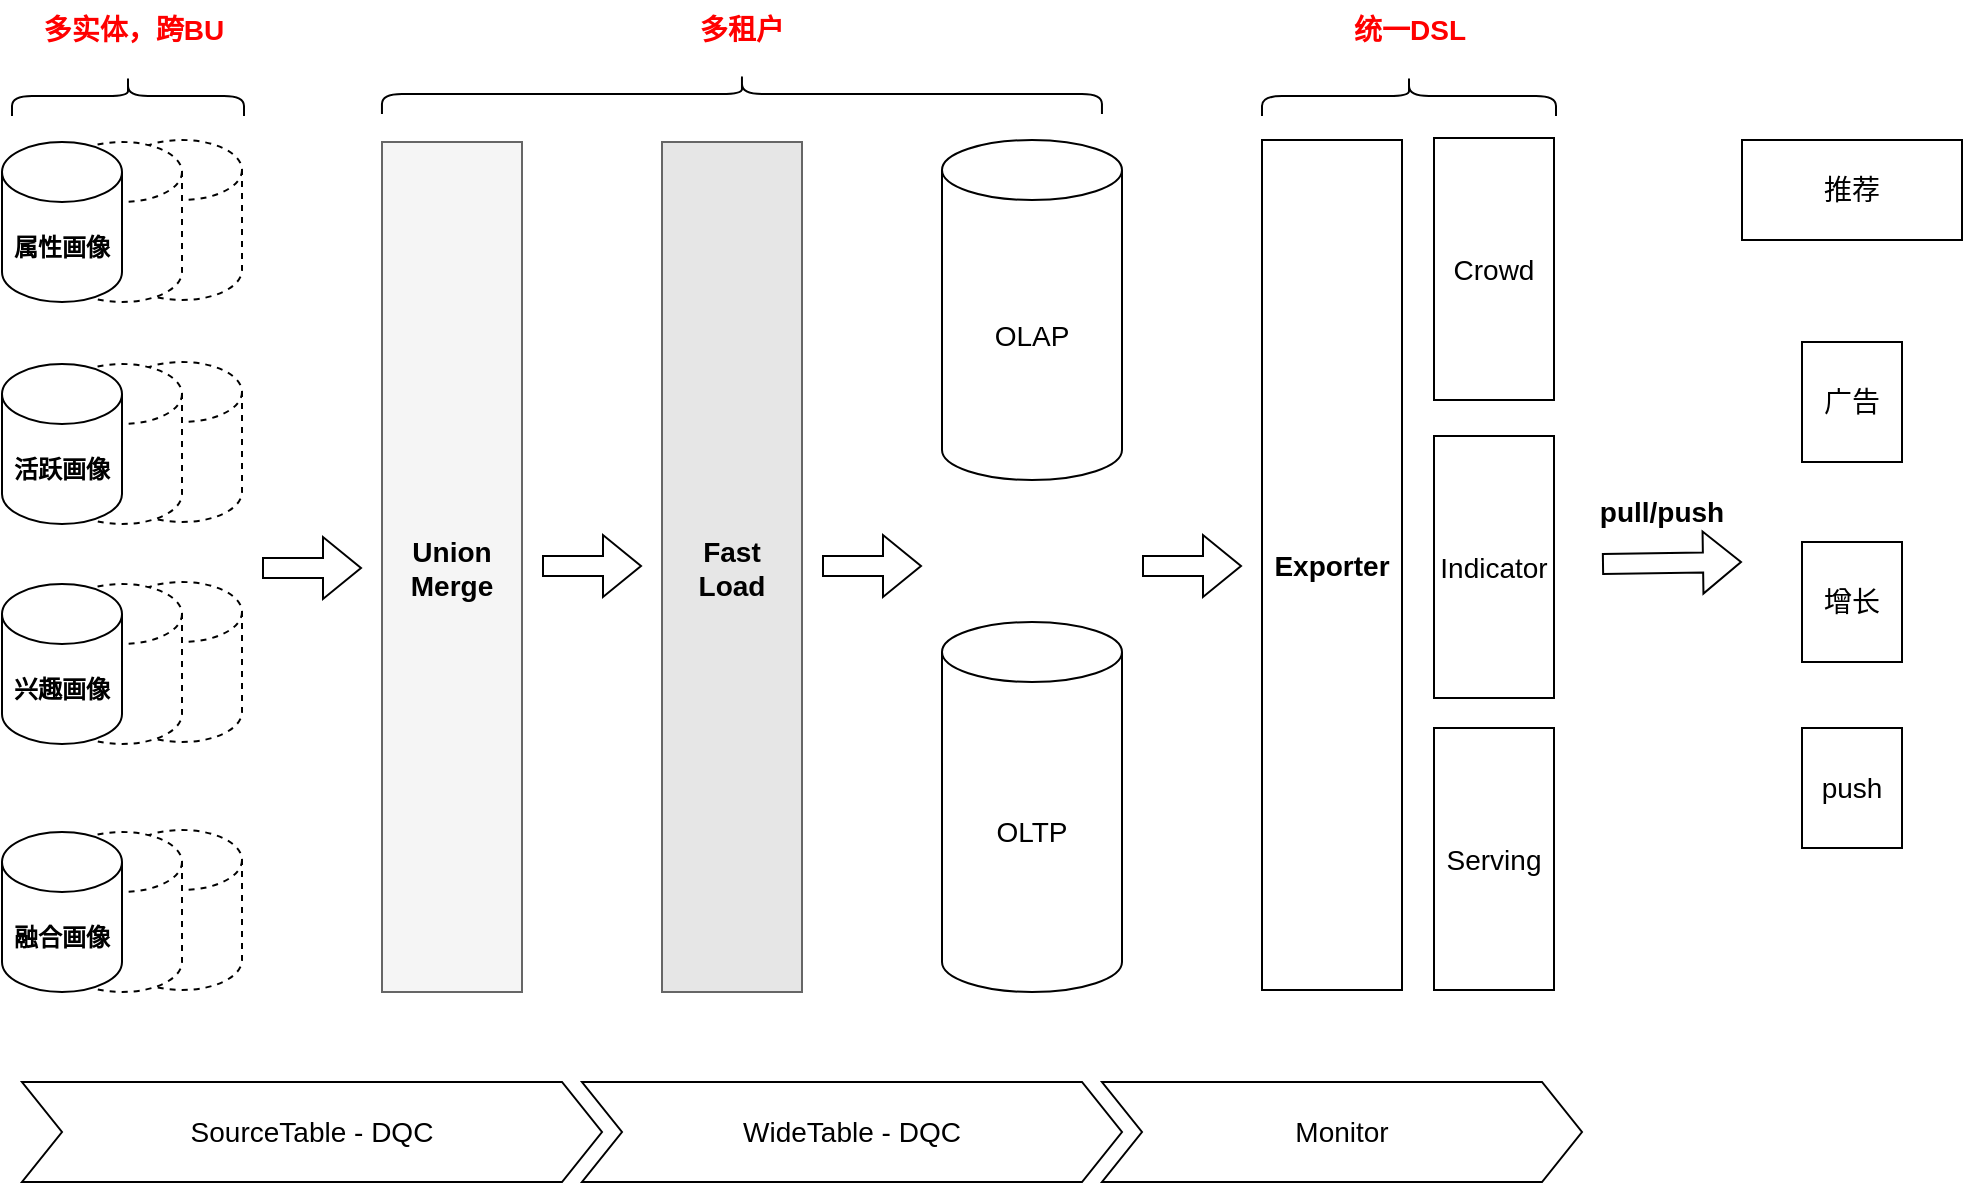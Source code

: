<mxfile version="17.5.0" type="github">
  <diagram id="4p-ydyGLpZd26PJ-Gzdm" name="Page-1">
    <mxGraphModel dx="1248" dy="809" grid="1" gridSize="10" guides="1" tooltips="1" connect="1" arrows="1" fold="1" page="1" pageScale="1" pageWidth="827" pageHeight="1169" math="0" shadow="0">
      <root>
        <mxCell id="0" />
        <mxCell id="1" parent="0" />
        <mxCell id="KQHoOOZi19qgL9MFJ36H-22" value="" style="shape=flexArrow;endArrow=classic;html=1;rounded=0;fontSize=14;fontColor=#FF0000;" edge="1" parent="1">
          <mxGeometry width="50" height="50" relative="1" as="geometry">
            <mxPoint x="300" y="373" as="sourcePoint" />
            <mxPoint x="350" y="373" as="targetPoint" />
          </mxGeometry>
        </mxCell>
        <mxCell id="KQHoOOZi19qgL9MFJ36H-23" value="&lt;b&gt;&lt;font color=&quot;#000000&quot;&gt;Union&lt;br&gt;Merge&lt;/font&gt;&lt;/b&gt;" style="rounded=0;whiteSpace=wrap;html=1;fontSize=14;fontColor=#333333;fillColor=#f5f5f5;strokeColor=#666666;" vertex="1" parent="1">
          <mxGeometry x="360" y="160" width="70" height="425" as="geometry" />
        </mxCell>
        <mxCell id="KQHoOOZi19qgL9MFJ36H-25" value="SourceTable - DQC" style="shape=step;perimeter=stepPerimeter;whiteSpace=wrap;html=1;fixedSize=1;fontSize=14;fontColor=#000000;" vertex="1" parent="1">
          <mxGeometry x="180" y="630" width="290" height="50" as="geometry" />
        </mxCell>
        <mxCell id="KQHoOOZi19qgL9MFJ36H-26" value="WideTable - DQC" style="shape=step;perimeter=stepPerimeter;whiteSpace=wrap;html=1;fixedSize=1;fontSize=14;fontColor=#000000;" vertex="1" parent="1">
          <mxGeometry x="460" y="630" width="270" height="50" as="geometry" />
        </mxCell>
        <mxCell id="KQHoOOZi19qgL9MFJ36H-28" value="&lt;font color=&quot;#000000&quot;&gt;&lt;b&gt;Fast&lt;br&gt;Load&lt;/b&gt;&lt;/font&gt;" style="rounded=0;whiteSpace=wrap;html=1;fontSize=14;fontColor=#333333;fillColor=#E6E6E6;strokeColor=#666666;" vertex="1" parent="1">
          <mxGeometry x="500" y="160" width="70" height="425" as="geometry" />
        </mxCell>
        <mxCell id="KQHoOOZi19qgL9MFJ36H-29" value="" style="shape=flexArrow;endArrow=classic;html=1;rounded=0;fontSize=14;fontColor=#FF0000;" edge="1" parent="1">
          <mxGeometry width="50" height="50" relative="1" as="geometry">
            <mxPoint x="440" y="372" as="sourcePoint" />
            <mxPoint x="490" y="372" as="targetPoint" />
          </mxGeometry>
        </mxCell>
        <mxCell id="KQHoOOZi19qgL9MFJ36H-30" value="" style="group" vertex="1" connectable="0" parent="1">
          <mxGeometry x="170" y="159" width="120" height="426" as="geometry" />
        </mxCell>
        <mxCell id="KQHoOOZi19qgL9MFJ36H-8" value="" style="group" vertex="1" connectable="0" parent="KQHoOOZi19qgL9MFJ36H-30">
          <mxGeometry width="120" height="81" as="geometry" />
        </mxCell>
        <mxCell id="KQHoOOZi19qgL9MFJ36H-7" value="" style="shape=cylinder3;whiteSpace=wrap;html=1;boundedLbl=1;backgroundOutline=1;size=15;dashed=1;" vertex="1" parent="KQHoOOZi19qgL9MFJ36H-8">
          <mxGeometry x="60" width="60" height="80" as="geometry" />
        </mxCell>
        <mxCell id="KQHoOOZi19qgL9MFJ36H-6" value="" style="shape=cylinder3;whiteSpace=wrap;html=1;boundedLbl=1;backgroundOutline=1;size=15;dashed=1;" vertex="1" parent="KQHoOOZi19qgL9MFJ36H-8">
          <mxGeometry x="30" y="1" width="60" height="80" as="geometry" />
        </mxCell>
        <mxCell id="KQHoOOZi19qgL9MFJ36H-4" value="&lt;b&gt;属性画像&lt;/b&gt;" style="shape=cylinder3;whiteSpace=wrap;html=1;boundedLbl=1;backgroundOutline=1;size=15;" vertex="1" parent="KQHoOOZi19qgL9MFJ36H-8">
          <mxGeometry y="1" width="60" height="80" as="geometry" />
        </mxCell>
        <mxCell id="KQHoOOZi19qgL9MFJ36H-9" value="" style="group" vertex="1" connectable="0" parent="KQHoOOZi19qgL9MFJ36H-30">
          <mxGeometry y="111" width="120" height="81" as="geometry" />
        </mxCell>
        <mxCell id="KQHoOOZi19qgL9MFJ36H-10" value="" style="shape=cylinder3;whiteSpace=wrap;html=1;boundedLbl=1;backgroundOutline=1;size=15;dashed=1;" vertex="1" parent="KQHoOOZi19qgL9MFJ36H-9">
          <mxGeometry x="60" width="60" height="80" as="geometry" />
        </mxCell>
        <mxCell id="KQHoOOZi19qgL9MFJ36H-11" value="" style="shape=cylinder3;whiteSpace=wrap;html=1;boundedLbl=1;backgroundOutline=1;size=15;dashed=1;" vertex="1" parent="KQHoOOZi19qgL9MFJ36H-9">
          <mxGeometry x="30" y="1" width="60" height="80" as="geometry" />
        </mxCell>
        <mxCell id="KQHoOOZi19qgL9MFJ36H-12" value="&lt;b&gt;活跃画像&lt;/b&gt;" style="shape=cylinder3;whiteSpace=wrap;html=1;boundedLbl=1;backgroundOutline=1;size=15;" vertex="1" parent="KQHoOOZi19qgL9MFJ36H-9">
          <mxGeometry y="1" width="60" height="80" as="geometry" />
        </mxCell>
        <mxCell id="KQHoOOZi19qgL9MFJ36H-13" value="" style="group" vertex="1" connectable="0" parent="KQHoOOZi19qgL9MFJ36H-30">
          <mxGeometry y="221" width="120" height="81" as="geometry" />
        </mxCell>
        <mxCell id="KQHoOOZi19qgL9MFJ36H-14" value="" style="shape=cylinder3;whiteSpace=wrap;html=1;boundedLbl=1;backgroundOutline=1;size=15;dashed=1;" vertex="1" parent="KQHoOOZi19qgL9MFJ36H-13">
          <mxGeometry x="60" width="60" height="80" as="geometry" />
        </mxCell>
        <mxCell id="KQHoOOZi19qgL9MFJ36H-15" value="" style="shape=cylinder3;whiteSpace=wrap;html=1;boundedLbl=1;backgroundOutline=1;size=15;dashed=1;" vertex="1" parent="KQHoOOZi19qgL9MFJ36H-13">
          <mxGeometry x="30" y="1" width="60" height="80" as="geometry" />
        </mxCell>
        <mxCell id="KQHoOOZi19qgL9MFJ36H-16" value="&lt;b&gt;兴趣画像&lt;/b&gt;" style="shape=cylinder3;whiteSpace=wrap;html=1;boundedLbl=1;backgroundOutline=1;size=15;" vertex="1" parent="KQHoOOZi19qgL9MFJ36H-13">
          <mxGeometry y="1" width="60" height="80" as="geometry" />
        </mxCell>
        <mxCell id="KQHoOOZi19qgL9MFJ36H-17" value="" style="group" vertex="1" connectable="0" parent="KQHoOOZi19qgL9MFJ36H-30">
          <mxGeometry y="345" width="120" height="81" as="geometry" />
        </mxCell>
        <mxCell id="KQHoOOZi19qgL9MFJ36H-18" value="" style="shape=cylinder3;whiteSpace=wrap;html=1;boundedLbl=1;backgroundOutline=1;size=15;dashed=1;" vertex="1" parent="KQHoOOZi19qgL9MFJ36H-17">
          <mxGeometry x="60" width="60" height="80" as="geometry" />
        </mxCell>
        <mxCell id="KQHoOOZi19qgL9MFJ36H-19" value="" style="shape=cylinder3;whiteSpace=wrap;html=1;boundedLbl=1;backgroundOutline=1;size=15;dashed=1;" vertex="1" parent="KQHoOOZi19qgL9MFJ36H-17">
          <mxGeometry x="30" y="1" width="60" height="80" as="geometry" />
        </mxCell>
        <mxCell id="KQHoOOZi19qgL9MFJ36H-20" value="&lt;b&gt;融合画像&lt;/b&gt;" style="shape=cylinder3;whiteSpace=wrap;html=1;boundedLbl=1;backgroundOutline=1;size=15;" vertex="1" parent="KQHoOOZi19qgL9MFJ36H-17">
          <mxGeometry y="1" width="60" height="80" as="geometry" />
        </mxCell>
        <mxCell id="KQHoOOZi19qgL9MFJ36H-31" value="OLAP" style="shape=cylinder3;whiteSpace=wrap;html=1;boundedLbl=1;backgroundOutline=1;size=15;fontSize=14;" vertex="1" parent="1">
          <mxGeometry x="640" y="159" width="90" height="170" as="geometry" />
        </mxCell>
        <mxCell id="KQHoOOZi19qgL9MFJ36H-33" value="OLTP" style="shape=cylinder3;whiteSpace=wrap;html=1;boundedLbl=1;backgroundOutline=1;size=15;fontSize=14;" vertex="1" parent="1">
          <mxGeometry x="640" y="400" width="90" height="185" as="geometry" />
        </mxCell>
        <mxCell id="KQHoOOZi19qgL9MFJ36H-37" value="" style="shape=flexArrow;endArrow=classic;html=1;rounded=0;fontSize=14;fontColor=#FF0000;" edge="1" parent="1">
          <mxGeometry width="50" height="50" relative="1" as="geometry">
            <mxPoint x="580" y="372" as="sourcePoint" />
            <mxPoint x="630" y="372" as="targetPoint" />
          </mxGeometry>
        </mxCell>
        <mxCell id="KQHoOOZi19qgL9MFJ36H-38" value="" style="shape=flexArrow;endArrow=classic;html=1;rounded=0;fontSize=14;fontColor=#FF0000;" edge="1" parent="1">
          <mxGeometry width="50" height="50" relative="1" as="geometry">
            <mxPoint x="740" y="372" as="sourcePoint" />
            <mxPoint x="790" y="372" as="targetPoint" />
          </mxGeometry>
        </mxCell>
        <mxCell id="KQHoOOZi19qgL9MFJ36H-39" value="&lt;font color=&quot;#000000&quot;&gt;&lt;b&gt;Exporter&lt;/b&gt;&lt;/font&gt;" style="rounded=0;whiteSpace=wrap;html=1;fontSize=14;" vertex="1" parent="1">
          <mxGeometry x="800" y="159" width="70" height="425" as="geometry" />
        </mxCell>
        <mxCell id="KQHoOOZi19qgL9MFJ36H-40" value="Monitor" style="shape=step;perimeter=stepPerimeter;whiteSpace=wrap;html=1;fixedSize=1;fontSize=14;fontColor=#000000;" vertex="1" parent="1">
          <mxGeometry x="720" y="630" width="240" height="50" as="geometry" />
        </mxCell>
        <mxCell id="KQHoOOZi19qgL9MFJ36H-43" value="Crowd" style="rounded=0;whiteSpace=wrap;html=1;fontSize=14;" vertex="1" parent="1">
          <mxGeometry x="886" y="158" width="60" height="131" as="geometry" />
        </mxCell>
        <mxCell id="KQHoOOZi19qgL9MFJ36H-44" value="Indicator" style="rounded=0;whiteSpace=wrap;html=1;fontSize=14;" vertex="1" parent="1">
          <mxGeometry x="886" y="307" width="60" height="131" as="geometry" />
        </mxCell>
        <mxCell id="KQHoOOZi19qgL9MFJ36H-45" value="Serving" style="rounded=0;whiteSpace=wrap;html=1;fontSize=14;" vertex="1" parent="1">
          <mxGeometry x="886" y="453" width="60" height="131" as="geometry" />
        </mxCell>
        <mxCell id="KQHoOOZi19qgL9MFJ36H-46" value="" style="shape=flexArrow;endArrow=classic;html=1;rounded=0;fontSize=14;fontColor=#FF0000;" edge="1" parent="1">
          <mxGeometry width="50" height="50" relative="1" as="geometry">
            <mxPoint x="970" y="371" as="sourcePoint" />
            <mxPoint x="1040" y="370" as="targetPoint" />
          </mxGeometry>
        </mxCell>
        <mxCell id="KQHoOOZi19qgL9MFJ36H-47" value="&lt;font&gt;&lt;span style=&quot;font-size: 14px&quot;&gt;&lt;b&gt;pull/push&lt;/b&gt;&lt;/span&gt;&lt;/font&gt;" style="text;html=1;strokeColor=none;fillColor=none;align=center;verticalAlign=middle;whiteSpace=wrap;rounded=0;dashed=1;fontColor=#000000;" vertex="1" parent="1">
          <mxGeometry x="940" y="330" width="120" height="30" as="geometry" />
        </mxCell>
        <mxCell id="KQHoOOZi19qgL9MFJ36H-52" value="" style="group" vertex="1" connectable="0" parent="1">
          <mxGeometry x="175" y="89" width="121" height="58" as="geometry" />
        </mxCell>
        <mxCell id="KQHoOOZi19qgL9MFJ36H-21" value="&lt;b style=&quot;font-size: 14px&quot;&gt;&lt;font color=&quot;#ff0000&quot;&gt;多实体，跨BU&lt;/font&gt;&lt;/b&gt;" style="text;html=1;strokeColor=none;fillColor=none;align=center;verticalAlign=middle;whiteSpace=wrap;rounded=0;dashed=1;" vertex="1" parent="KQHoOOZi19qgL9MFJ36H-52">
          <mxGeometry x="1" width="120" height="30" as="geometry" />
        </mxCell>
        <mxCell id="KQHoOOZi19qgL9MFJ36H-42" value="" style="shape=curlyBracket;whiteSpace=wrap;html=1;rounded=1;fontSize=14;fontColor=#000000;fillColor=#E6E6E6;rotation=90;" vertex="1" parent="KQHoOOZi19qgL9MFJ36H-52">
          <mxGeometry x="48" y="-10" width="20" height="116" as="geometry" />
        </mxCell>
        <mxCell id="KQHoOOZi19qgL9MFJ36H-53" value="" style="group" vertex="1" connectable="0" parent="1">
          <mxGeometry x="359.98" y="89" width="360" height="57" as="geometry" />
        </mxCell>
        <mxCell id="KQHoOOZi19qgL9MFJ36H-24" value="&lt;font color=&quot;#ff0000&quot;&gt;&lt;span style=&quot;font-size: 14px&quot;&gt;&lt;b&gt;多租户&lt;/b&gt;&lt;/span&gt;&lt;/font&gt;" style="text;html=1;strokeColor=none;fillColor=none;align=center;verticalAlign=middle;whiteSpace=wrap;rounded=0;dashed=1;" vertex="1" parent="KQHoOOZi19qgL9MFJ36H-53">
          <mxGeometry x="120" width="120" height="30" as="geometry" />
        </mxCell>
        <mxCell id="KQHoOOZi19qgL9MFJ36H-34" value="" style="shape=curlyBracket;whiteSpace=wrap;html=1;rounded=1;fontSize=14;fontColor=#000000;fillColor=#E6E6E6;rotation=90;" vertex="1" parent="KQHoOOZi19qgL9MFJ36H-53">
          <mxGeometry x="170" y="-133" width="20" height="360" as="geometry" />
        </mxCell>
        <mxCell id="KQHoOOZi19qgL9MFJ36H-54" value="" style="group" vertex="1" connectable="0" parent="1">
          <mxGeometry x="800" y="89" width="147" height="58" as="geometry" />
        </mxCell>
        <mxCell id="KQHoOOZi19qgL9MFJ36H-41" value="&lt;font color=&quot;#ff0000&quot;&gt;&lt;span style=&quot;font-size: 14px&quot;&gt;&lt;b&gt;统一DSL&lt;/b&gt;&lt;/span&gt;&lt;/font&gt;" style="text;html=1;strokeColor=none;fillColor=none;align=center;verticalAlign=middle;whiteSpace=wrap;rounded=0;dashed=1;" vertex="1" parent="KQHoOOZi19qgL9MFJ36H-54">
          <mxGeometry x="13.5" width="120" height="30" as="geometry" />
        </mxCell>
        <mxCell id="KQHoOOZi19qgL9MFJ36H-51" value="" style="shape=curlyBracket;whiteSpace=wrap;html=1;rounded=1;fontSize=14;fontColor=#000000;fillColor=#E6E6E6;rotation=90;" vertex="1" parent="KQHoOOZi19qgL9MFJ36H-54">
          <mxGeometry x="63.5" y="-25.5" width="20" height="147" as="geometry" />
        </mxCell>
        <mxCell id="KQHoOOZi19qgL9MFJ36H-55" value="推荐" style="rounded=0;whiteSpace=wrap;html=1;fontSize=14;" vertex="1" parent="1">
          <mxGeometry x="1040" y="159" width="110" height="50" as="geometry" />
        </mxCell>
        <mxCell id="KQHoOOZi19qgL9MFJ36H-56" value="广告" style="rounded=0;whiteSpace=wrap;html=1;fontSize=14;" vertex="1" parent="1">
          <mxGeometry x="1070" y="260" width="50" height="60" as="geometry" />
        </mxCell>
        <mxCell id="KQHoOOZi19qgL9MFJ36H-57" value="增长" style="rounded=0;whiteSpace=wrap;html=1;fontSize=14;" vertex="1" parent="1">
          <mxGeometry x="1070" y="360" width="50" height="60" as="geometry" />
        </mxCell>
        <mxCell id="KQHoOOZi19qgL9MFJ36H-58" value="push" style="rounded=0;whiteSpace=wrap;html=1;fontSize=14;" vertex="1" parent="1">
          <mxGeometry x="1070" y="453" width="50" height="60" as="geometry" />
        </mxCell>
      </root>
    </mxGraphModel>
  </diagram>
</mxfile>
